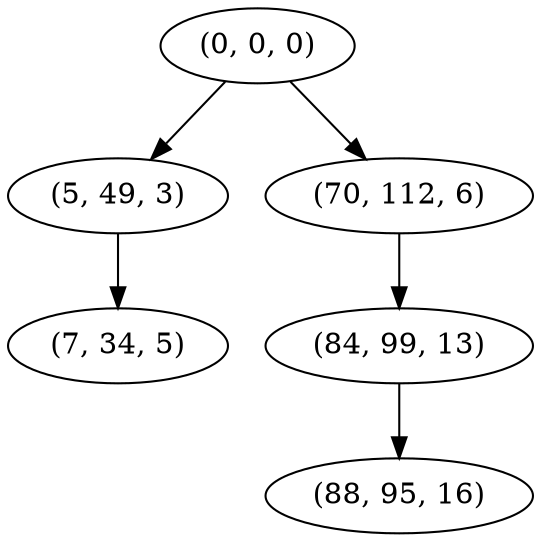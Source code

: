 digraph tree {
    "(0, 0, 0)";
    "(5, 49, 3)";
    "(7, 34, 5)";
    "(70, 112, 6)";
    "(84, 99, 13)";
    "(88, 95, 16)";
    "(0, 0, 0)" -> "(5, 49, 3)";
    "(0, 0, 0)" -> "(70, 112, 6)";
    "(5, 49, 3)" -> "(7, 34, 5)";
    "(70, 112, 6)" -> "(84, 99, 13)";
    "(84, 99, 13)" -> "(88, 95, 16)";
}
